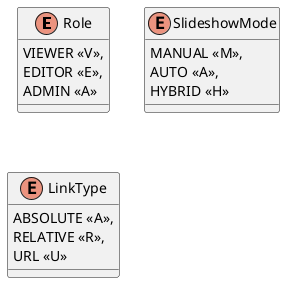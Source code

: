 @startuml

enum Role {
    ' Can view the content but not edit/manage
    ' Typically used by reviewers, testers etc.
    VIEWER <<V>>,
    ' Can CRUD content, but not manage users.
    EDITOR <<E>>,
    ' Can all of the above plus manage users.
    ADMIN <<A>>
}

' Defines how (and/or if) users can interact with a slideshow.
' Does it automatically move on to the next entity? Or does it
' need manual intervention?
enum SlideshowMode {
    ' User needs to manually click next/previous
    MANUAL <<M>>,
    ' User cannot interact.
    AUTO <<A>>,
    ' Combines both. If the users doesn't interact, it remains in
    ' auto-mode, once they manually intervene, it switches to manual mode.
    HYBRID <<H>>
}

enum LinkType {
    ABSOLUTE <<A>>,
    RELATIVE <<R>>,
    URL <<U>>
}

@enduml